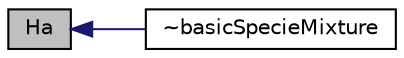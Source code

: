 digraph "Ha"
{
  bgcolor="transparent";
  edge [fontname="Helvetica",fontsize="10",labelfontname="Helvetica",labelfontsize="10"];
  node [fontname="Helvetica",fontsize="10",shape=record];
  rankdir="LR";
  Node60 [label="Ha",height=0.2,width=0.4,color="black", fillcolor="grey75", style="filled", fontcolor="black"];
  Node60 -> Node61 [dir="back",color="midnightblue",fontsize="10",style="solid",fontname="Helvetica"];
  Node61 [label="~basicSpecieMixture",height=0.2,width=0.4,color="black",URL="$a31473.html#a3719ed16d6465b85858dfd00497a1f8f",tooltip="Destructor. "];
}
